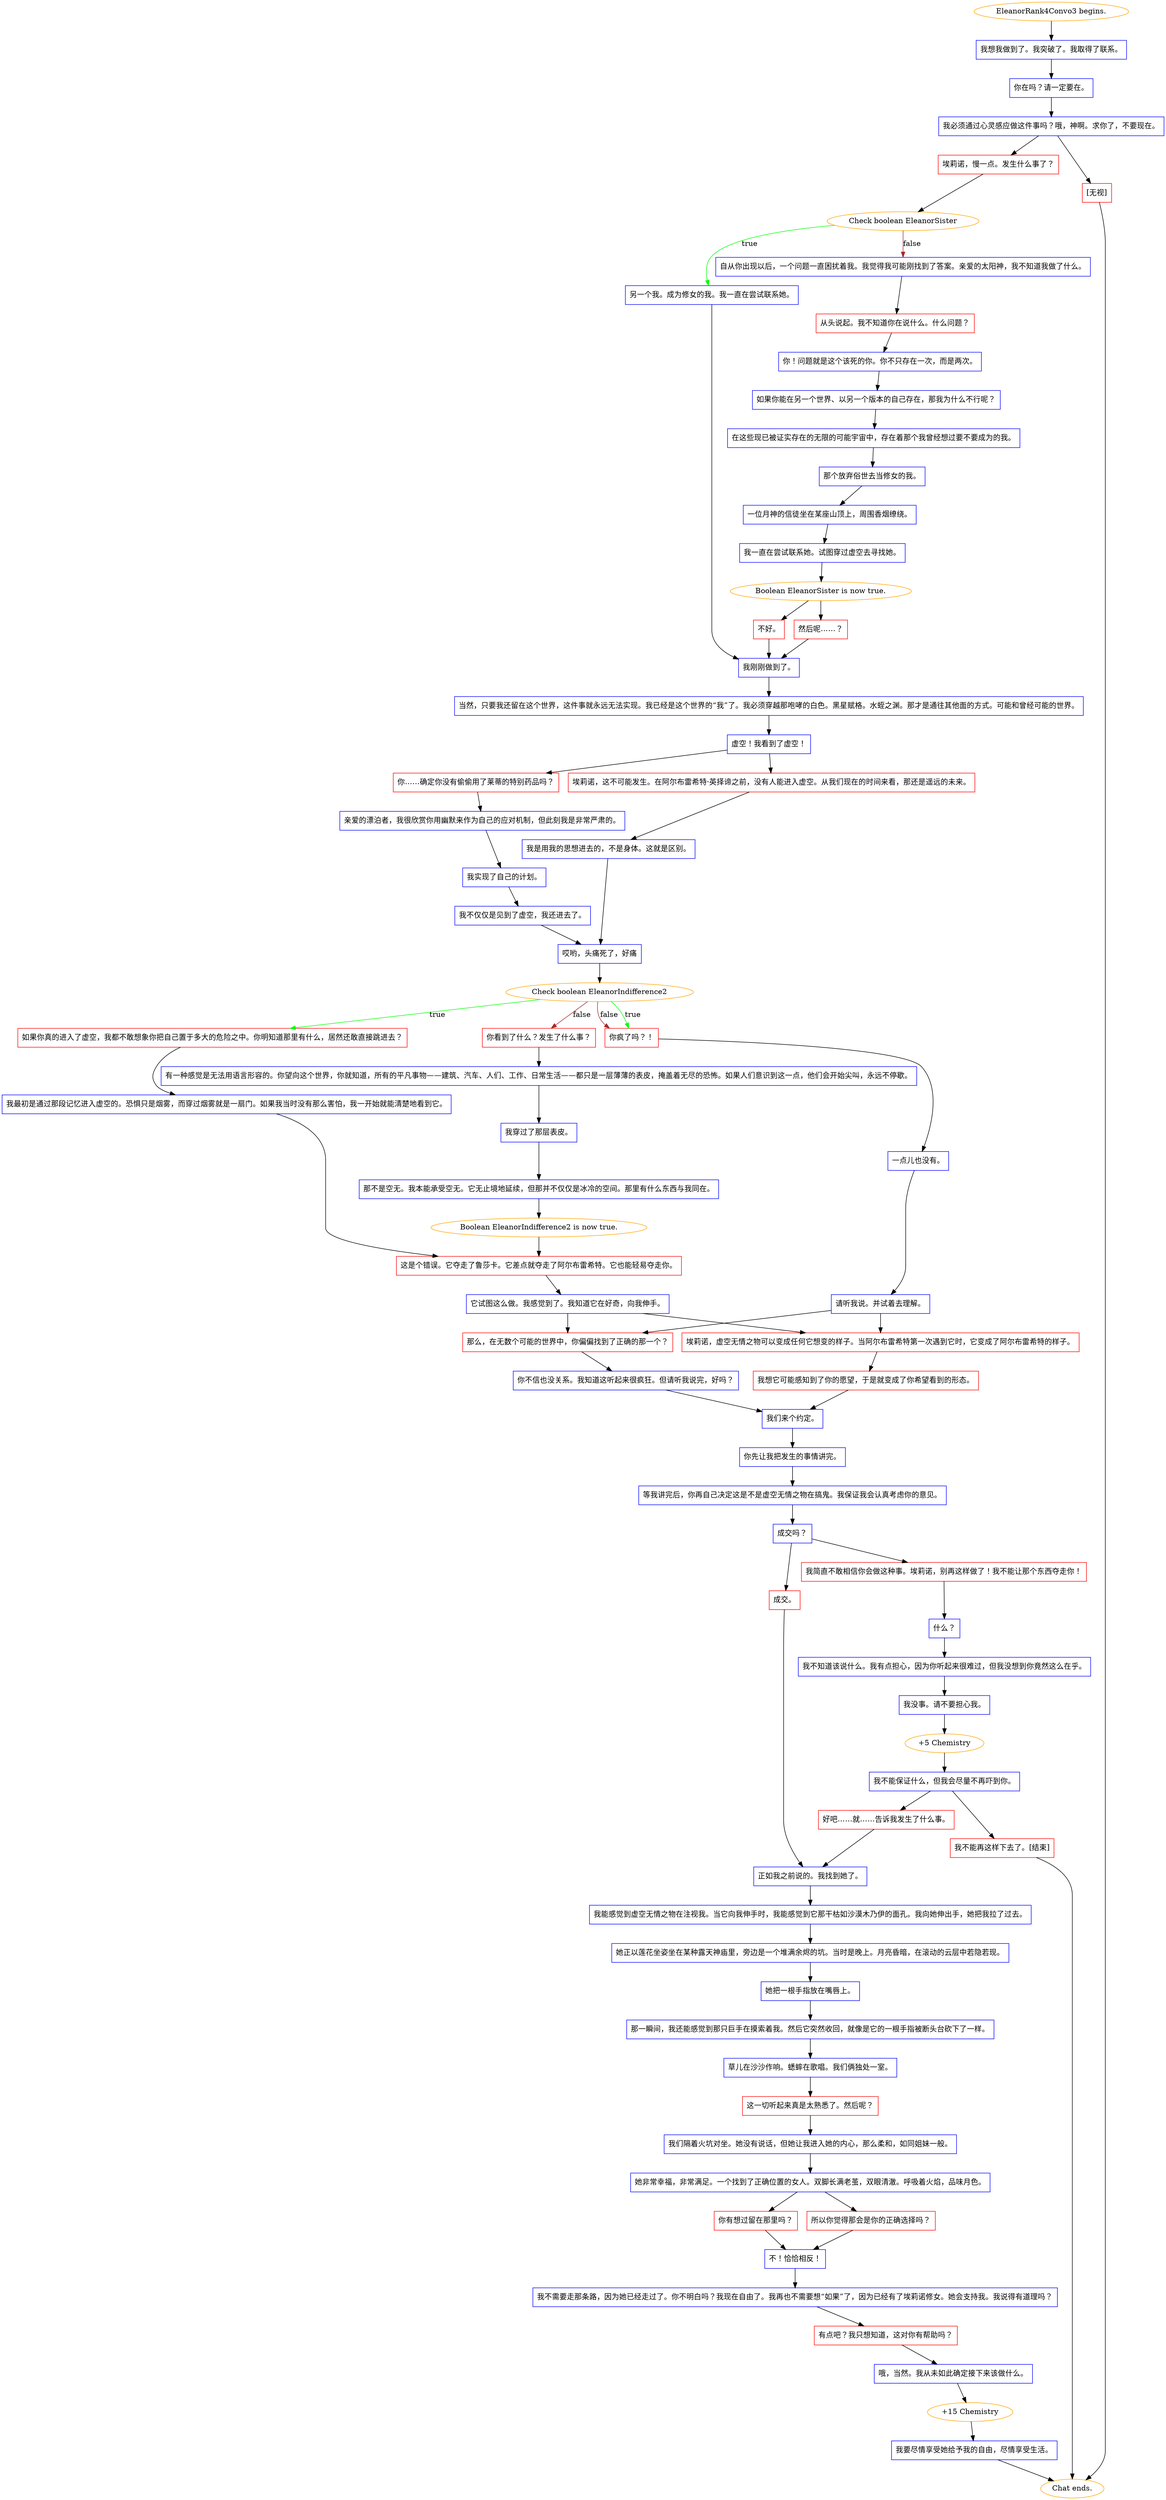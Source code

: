 digraph {
	"EleanorRank4Convo3 begins." [color=orange];
		"EleanorRank4Convo3 begins." -> j2777042107;
	j2777042107 [label="我想我做到了。我突破了。我取得了联系。",shape=box,color=blue];
		j2777042107 -> j2006980683;
	j2006980683 [label="你在吗？请一定要在。",shape=box,color=blue];
		j2006980683 -> j3057486098;
	j3057486098 [label="我必须通过心灵感应做这件事吗？哦，神啊。求你了，不要现在。",shape=box,color=blue];
		j3057486098 -> j3561764427;
		j3057486098 -> j2424094220;
	j3561764427 [label="埃莉诺，慢一点。发生什么事了？",shape=box,color=red];
		j3561764427 -> j654081298;
	j2424094220 [label="[无视]",shape=box,color=red];
		j2424094220 -> "Chat ends.";
	j654081298 [label="Check boolean EleanorSister",color=orange];
		j654081298 -> j3818320992 [label=true,color=green];
		j654081298 -> j3260129688 [label=false,color=brown];
	"Chat ends." [color=orange];
	j3818320992 [label="另一个我。成为修女的我。我一直在尝试联系她。",shape=box,color=blue];
		j3818320992 -> j83297883;
	j3260129688 [label="自从你出现以后，一个问题一直困扰着我。我觉得我可能刚找到了答案。亲爱的太阳神，我不知道我做了什么。",shape=box,color=blue];
		j3260129688 -> j3622654522;
	j83297883 [label="我刚刚做到了。",shape=box,color=blue];
		j83297883 -> j3865662199;
	j3622654522 [label="从头说起。我不知道你在说什么。什么问题？",shape=box,color=red];
		j3622654522 -> j1221262599;
	j3865662199 [label="当然，只要我还留在这个世界，这件事就永远无法实现。我已经是这个世界的“我”了。我必须穿越那咆哮的白色。黑星赋格。水蛭之渊。那才是通往其他面的方式。可能和曾经可能的世界。",shape=box,color=blue];
		j3865662199 -> j2120129943;
	j1221262599 [label="你！问题就是这个该死的你。你不只存在一次，而是两次。",shape=box,color=blue];
		j1221262599 -> j747079756;
	j2120129943 [label="虚空！我看到了虚空！",shape=box,color=blue];
		j2120129943 -> j3856993697;
		j2120129943 -> j319646271;
	j747079756 [label="如果你能在另一个世界、以另一个版本的自己存在，那我为什么不行呢？",shape=box,color=blue];
		j747079756 -> j1854224325;
	j3856993697 [label="你……确定你没有偷偷用了莱蒂的特别药品吗？",shape=box,color=red];
		j3856993697 -> j1498351449;
	j319646271 [label="埃莉诺，这不可能发生。在阿尔布雷希特·英择谛之前，没有人能进入虚空。从我们现在的时间来看，那还是遥远的未来。",shape=box,color=red];
		j319646271 -> j764685456;
	j1854224325 [label="在这些现已被证实存在的无限的可能宇宙中，存在着那个我曾经想过要不要成为的我。",shape=box,color=blue];
		j1854224325 -> j39754810;
	j1498351449 [label="亲爱的漂泊者，我很欣赏你用幽默来作为自己的应对机制，但此刻我是非常严肃的。",shape=box,color=blue];
		j1498351449 -> j753739101;
	j764685456 [label="我是用我的思想进去的，不是身体。这就是区别。",shape=box,color=blue];
		j764685456 -> j286991284;
	j39754810 [label="那个放弃俗世去当修女的我。",shape=box,color=blue];
		j39754810 -> j399412367;
	j753739101 [label="我实现了自己的计划。",shape=box,color=blue];
		j753739101 -> j1564898204;
	j286991284 [label="哎哟，头痛死了，好痛",shape=box,color=blue];
		j286991284 -> j3014708669;
	j399412367 [label="一位月神的信徒坐在某座山顶上，周围香烟缭绕。",shape=box,color=blue];
		j399412367 -> j2334468264;
	j1564898204 [label="我不仅仅是见到了虚空，我还进去了。",shape=box,color=blue];
		j1564898204 -> j286991284;
	j3014708669 [label="Check boolean EleanorIndifference2",color=orange];
		j3014708669 -> j1841675443 [label=true,color=green];
		j3014708669 -> j3320408485 [label=true,color=green];
		j3014708669 -> j3520835439 [label=false,color=brown];
		j3014708669 -> j3320408485 [label=false,color=brown];
	j2334468264 [label="我一直在尝试联系她。试图穿过虚空去寻找她。",shape=box,color=blue];
		j2334468264 -> j3212129121;
	j1841675443 [label="如果你真的进入了虚空，我都不敢想象你把自己置于多大的危险之中。你明知道那里有什么，居然还敢直接跳进去？",shape=box,color=red];
		j1841675443 -> j2783130993;
	j3320408485 [label="你疯了吗？！",shape=box,color=red];
		j3320408485 -> j636717909;
	j3520835439 [label="你看到了什么？发生了什么事？",shape=box,color=red];
		j3520835439 -> j3976920838;
	j3212129121 [label="Boolean EleanorSister is now true.",color=orange];
		j3212129121 -> j3612271449;
		j3212129121 -> j410966951;
	j2783130993 [label="我最初是通过那段记忆进入虚空的。恐惧只是烟雾，而穿过烟雾就是一扇门。如果我当时没有那么害怕，我一开始就能清楚地看到它。",shape=box,color=blue];
		j2783130993 -> j2119381157;
	j636717909 [label="一点儿也没有。",shape=box,color=blue];
		j636717909 -> j403661421;
	j3976920838 [label="有一种感觉是无法用语言形容的。你望向这个世界，你就知道，所有的平凡事物——建筑、汽车、人们、工作、日常生活——都只是一层薄薄的表皮，掩盖着无尽的恐怖。如果人们意识到这一点，他们会开始尖叫，永远不停歇。",shape=box,color=blue];
		j3976920838 -> j1856243584;
	j3612271449 [label="不好。",shape=box,color=red];
		j3612271449 -> j83297883;
	j410966951 [label="然后呢……？",shape=box,color=red];
		j410966951 -> j83297883;
	j2119381157 [label="这是个错误。它夺走了鲁莎卡。它差点就夺走了阿尔布雷希特。它也能轻易夺走你。",shape=box,color=red];
		j2119381157 -> j4154938506;
	j403661421 [label="请听我说。并试着去理解。",shape=box,color=blue];
		j403661421 -> j4047097883;
		j403661421 -> j1355700864;
	j1856243584 [label="我穿过了那层表皮。",shape=box,color=blue];
		j1856243584 -> j4046241808;
	j4154938506 [label="它试图这么做。我感觉到了。我知道它在好奇，向我伸手。",shape=box,color=blue];
		j4154938506 -> j4047097883;
		j4154938506 -> j1355700864;
	j4047097883 [label="那么，在无数个可能的世界中，你偏偏找到了正确的那一个？",shape=box,color=red];
		j4047097883 -> j3455227895;
	j1355700864 [label="埃莉诺，虚空无情之物可以变成任何它想变的样子。当阿尔布雷希特第一次遇到它时，它变成了阿尔布雷希特的样子。",shape=box,color=red];
		j1355700864 -> j2388816282;
	j4046241808 [label="那不是空无。我本能承受空无。它无止境地延续，但那并不仅仅是冰冷的空间。那里有什么东西与我同在。",shape=box,color=blue];
		j4046241808 -> j2408528580;
	j3455227895 [label="你不信也没关系。我知道这听起来很疯狂。但请听我说完，好吗？",shape=box,color=blue];
		j3455227895 -> j469745146;
	j2388816282 [label="我想它可能感知到了你的愿望，于是就变成了你希望看到的形态。",shape=box,color=red];
		j2388816282 -> j469745146;
	j2408528580 [label="Boolean EleanorIndifference2 is now true.",color=orange];
		j2408528580 -> j2119381157;
	j469745146 [label="我们来个约定。",shape=box,color=blue];
		j469745146 -> j287907310;
	j287907310 [label="你先让我把发生的事情讲完。",shape=box,color=blue];
		j287907310 -> j460557220;
	j460557220 [label="等我讲完后，你再自己决定这是不是虚空无情之物在搞鬼。我保证我会认真考虑你的意见。",shape=box,color=blue];
		j460557220 -> j2909169522;
	j2909169522 [label="成交吗？",shape=box,color=blue];
		j2909169522 -> j1355610220;
		j2909169522 -> j2664108863;
	j1355610220 [label="成交。",shape=box,color=red];
		j1355610220 -> j1393393895;
	j2664108863 [label="我简直不敢相信你会做这种事。埃莉诺，别再这样做了！我不能让那个东西夺走你！",shape=box,color=red];
		j2664108863 -> j1824785702;
	j1393393895 [label="正如我之前说的。我找到她了。",shape=box,color=blue];
		j1393393895 -> j3914790401;
	j1824785702 [label="什么？",shape=box,color=blue];
		j1824785702 -> j3989670328;
	j3914790401 [label="我能感觉到虚空无情之物在注视我。当它向我伸手时，我能感觉到它那干枯如沙漠木乃伊的面孔。我向她伸出手，她把我拉了过去。",shape=box,color=blue];
		j3914790401 -> j2945314306;
	j3989670328 [label="我不知道该说什么。我有点担心，因为你听起来很难过，但我没想到你竟然这么在乎。",shape=box,color=blue];
		j3989670328 -> j4151183136;
	j2945314306 [label="她正以莲花坐姿坐在某种露天神庙里，旁边是一个堆满余烬的坑。当时是晚上。月亮昏暗，在滚动的云层中若隐若现。",shape=box,color=blue];
		j2945314306 -> j802629005;
	j4151183136 [label="我没事。请不要担心我。",shape=box,color=blue];
		j4151183136 -> j1107965600;
	j802629005 [label="她把一根手指放在嘴唇上。",shape=box,color=blue];
		j802629005 -> j3903704348;
	j1107965600 [label="+5 Chemistry",color=orange];
		j1107965600 -> j1291759408;
	j3903704348 [label="那一瞬间，我还能感觉到那只巨手在摸索着我。然后它突然收回，就像是它的一根手指被断头台砍下了一样。",shape=box,color=blue];
		j3903704348 -> j1337165719;
	j1291759408 [label="我不能保证什么，但我会尽量不再吓到你。",shape=box,color=blue];
		j1291759408 -> j4187740190;
		j1291759408 -> j3600918030;
	j1337165719 [label="草儿在沙沙作响。蟋蟀在歌唱。我们俩独处一室。",shape=box,color=blue];
		j1337165719 -> j3698248975;
	j4187740190 [label="好吧……就……告诉我发生了什么事。",shape=box,color=red];
		j4187740190 -> j1393393895;
	j3600918030 [label="我不能再这样下去了。[结束]",shape=box,color=red];
		j3600918030 -> "Chat ends.";
	j3698248975 [label="这一切听起来真是太熟悉了。然后呢？",shape=box,color=red];
		j3698248975 -> j1020285233;
	j1020285233 [label="我们隔着火坑对坐。她没有说话，但她让我进入她的内心，那么柔和，如同姐妹一般。",shape=box,color=blue];
		j1020285233 -> j3459645749;
	j3459645749 [label="她非常幸福，非常满足。一个找到了正确位置的女人。双脚长满老茧，双眼清澈。呼吸着火焰，品味月色。",shape=box,color=blue];
		j3459645749 -> j3971015079;
		j3459645749 -> j1247129839;
	j3971015079 [label="所以你觉得那会是你的正确选择吗？",shape=box,color=red];
		j3971015079 -> j1522594052;
	j1247129839 [label="你有想过留在那里吗？",shape=box,color=red];
		j1247129839 -> j1522594052;
	j1522594052 [label="不！恰恰相反！",shape=box,color=blue];
		j1522594052 -> j4284486958;
	j4284486958 [label="我不需要走那条路，因为她已经走过了。你不明白吗？我现在自由了。我再也不需要想“如果”了，因为已经有了埃莉诺修女。她会支持我。我说得有道理吗？",shape=box,color=blue];
		j4284486958 -> j1721759180;
	j1721759180 [label="有点吧？我只想知道，这对你有帮助吗？",shape=box,color=red];
		j1721759180 -> j1847685530;
	j1847685530 [label="哦，当然。我从未如此确定接下来该做什么。",shape=box,color=blue];
		j1847685530 -> j186625018;
	j186625018 [label="+15 Chemistry",color=orange];
		j186625018 -> j498755127;
	j498755127 [label="我要尽情享受她给予我的自由，尽情享受生活。",shape=box,color=blue];
		j498755127 -> "Chat ends.";
}